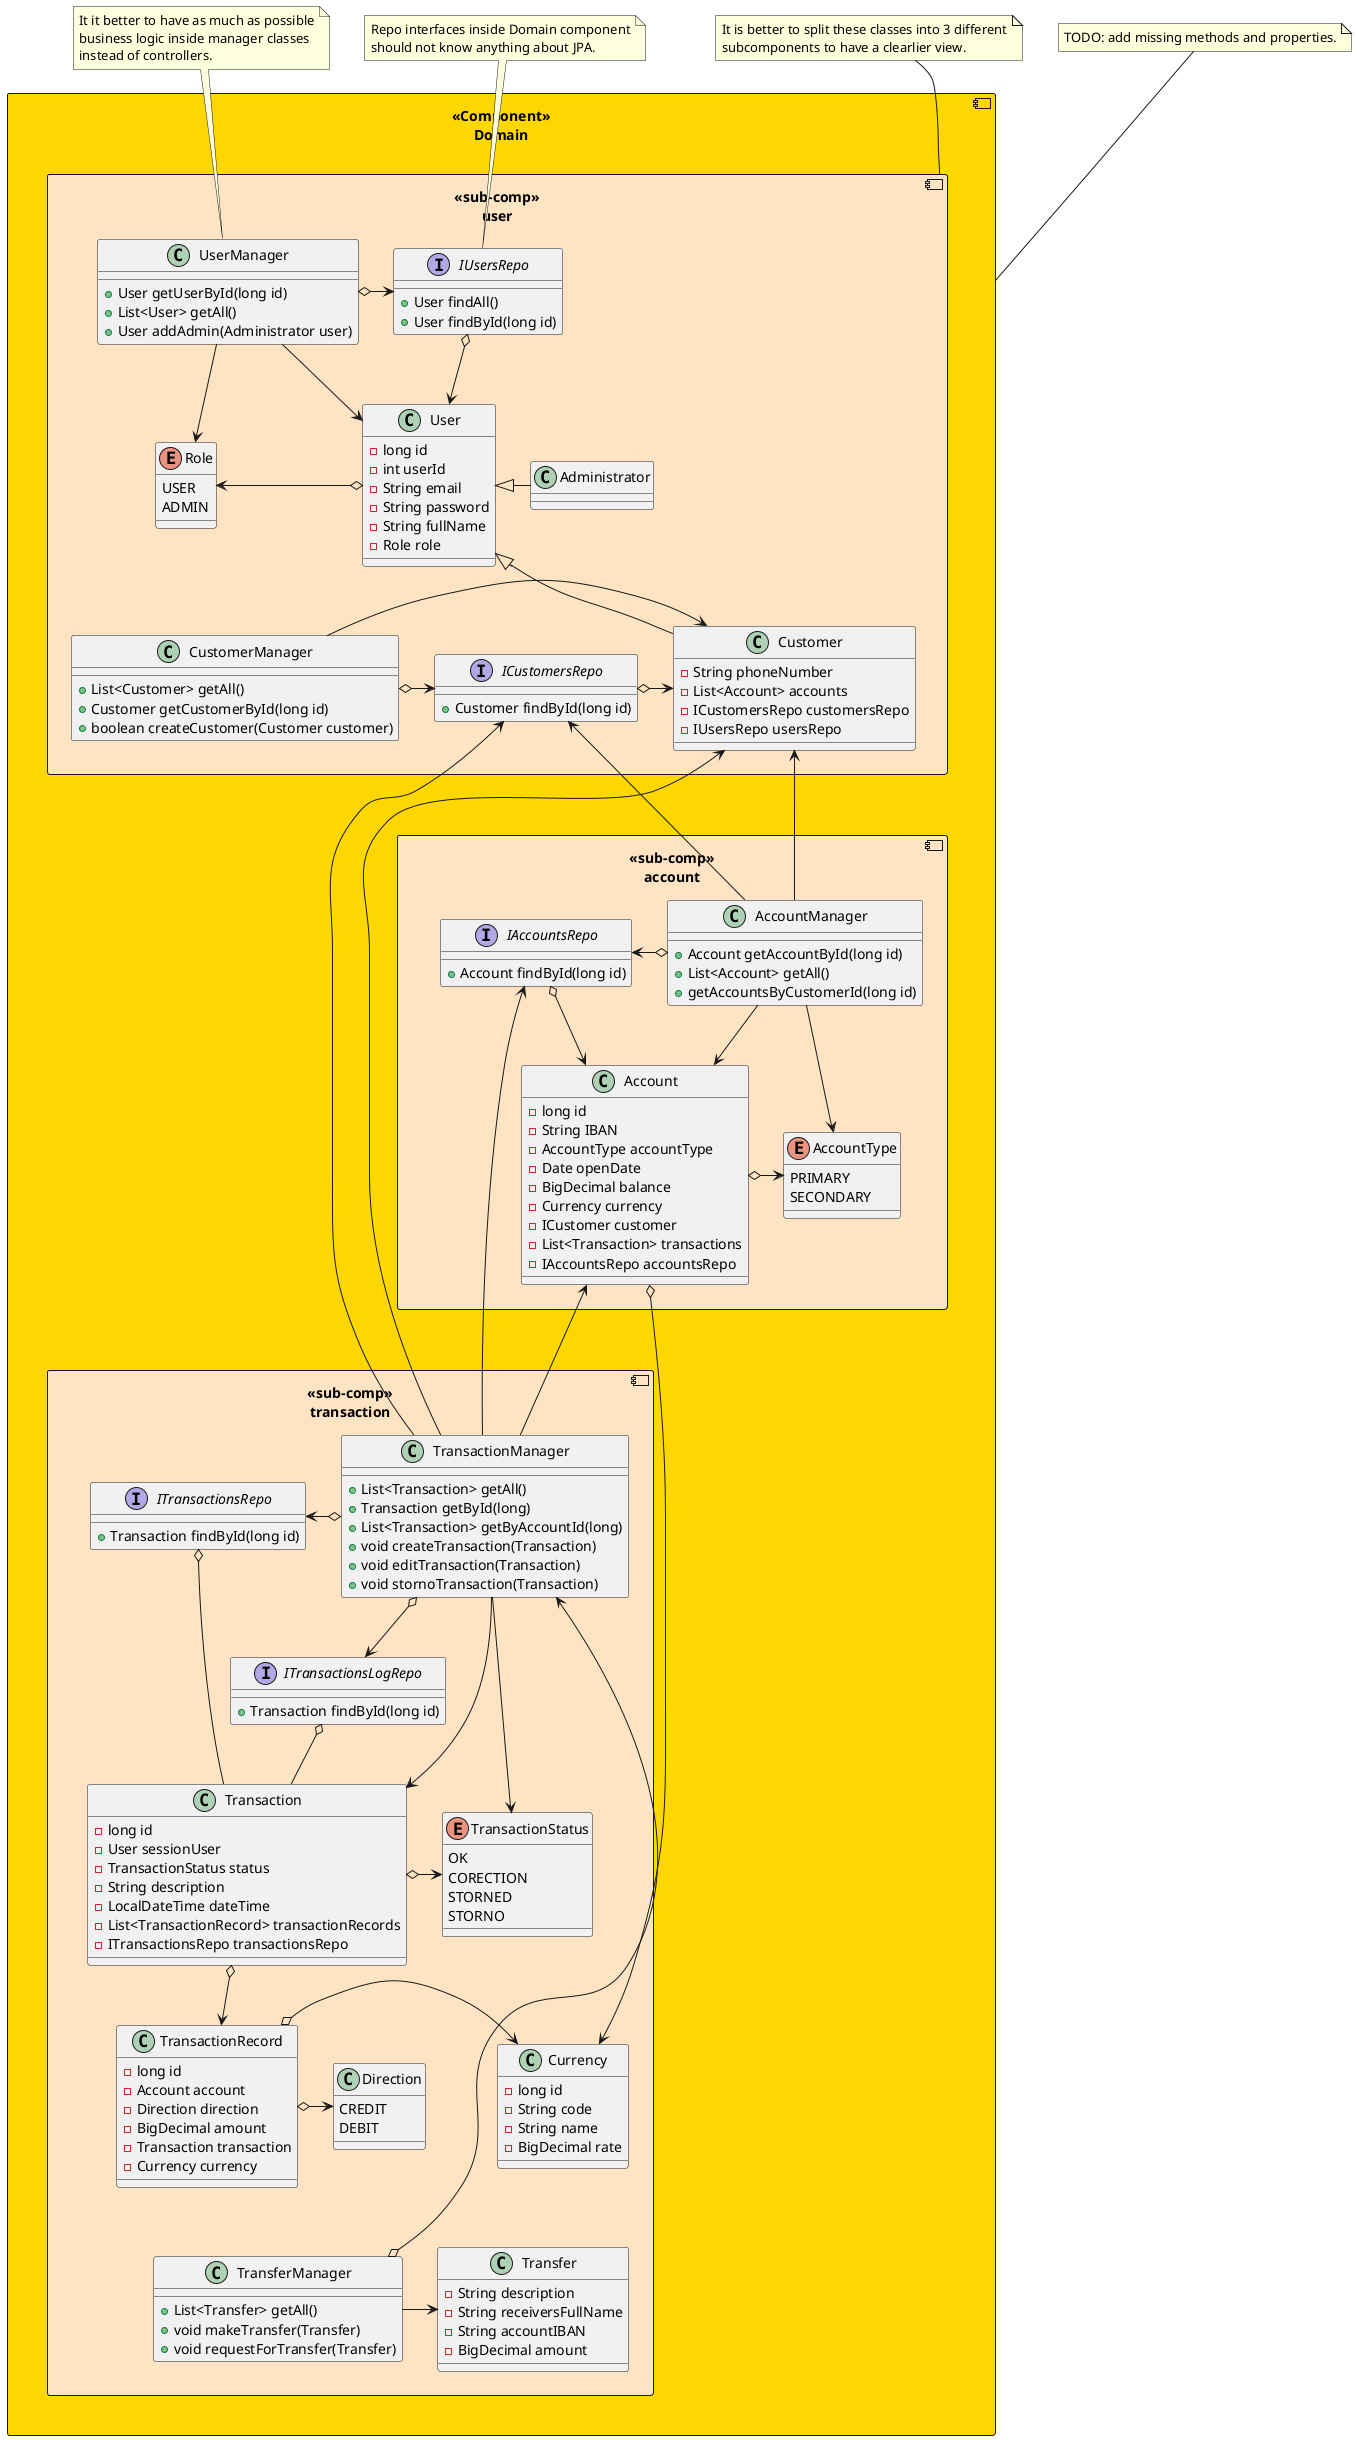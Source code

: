 @startuml ClassDomain

skinparam class {
    BackgroundColor<<Repository>> SkyBlue
    BorderColor<<Repository>> Navy
    BackgroundColor<<Access>> Snow
    BorderColor<<Access>> Plum
    BackgroundColor<<Integration>> SandyBrown
    BorderColor<<Integration>> Tomato
    BackgroundColor<<Domain>> Gold
    BorderColor<<Domain>> Red
}

component "<<Component>>\nDomain" as domain #Gold {
    
    component "<<sub-comp>>\nuser" as user #Bisque {
        class UserManager {
            + User getUserById(long id)
            + List<User> getAll()
            + User addAdmin(Administrator user)
        }

        interface IUsersRepo {
            + User findAll()
            + User findById(long id)
        }

        class User {
            - long id
            - int userId
            - String email
            - String password
            - String fullName
            - Role role
        }

        class Administrator {

        }

        enum Role {
            USER
            ADMIN
        }

        class CustomerManager {
            + List<Customer> getAll()
            + Customer getCustomerById(long id)
            + boolean createCustomer(Customer customer)
        }

        interface ICustomersRepo {
            + Customer findById(long id)
        }

        class Customer {
            - String phoneNumber
            - List<Account> accounts
            - ICustomersRepo customersRepo
            - IUsersRepo usersRepo
        }

        UserManager ---[hidden]> CustomerManager

        UserManager o-> IUsersRepo
        UserManager --> User
        UserManager --> Role
        User o-> Role

        CustomerManager o-> ICustomersRepo
        CustomerManager -> Customer

        User <|-- Customer
        User <|- Administrator

        IUsersRepo o--> User
        ICustomersRepo o-> Customer

    }

    component "<<sub-comp>>\naccount" as account #Bisque {
        class AccountManager {
            + Account getAccountById(long id)
            + List<Account> getAll()
            + getAccountsByCustomerId(long id)
        }

        interface IAccountsRepo {
            + Account findById(long id)
        }

        class Account {
            - long id
            - String IBAN
            - AccountType accountType
            - Date openDate
            - BigDecimal balance
            - Currency currency
            - ICustomer customer
            - List<Transaction> transactions
            - IAccountsRepo accountsRepo
        }

        enum AccountType {
            PRIMARY
            SECONDARY
        }

        AccountManager o-> IAccountsRepo
        AccountManager --> Account
        AccountManager --> AccountType

        IAccountsRepo o--> Account
        Account o-> AccountType
    }

    ICustomersRepo <-- AccountManager
    Customer <-- AccountManager

    component "<<sub-comp>>\ntransaction" as transaction #Bisque {
        class TransactionManager {
            + List<Transaction> getAll()
            + Transaction getById(long)
            + List<Transaction> getByAccountId(long)
            + void createTransaction(Transaction)
            + void editTransaction(Transaction)
            + void stornoTransaction(Transaction)
        }

        interface ITransactionsRepo {
            + Transaction findById(long id)
        }

        interface ITransactionsLogRepo {
            + Transaction findById(long id)
        }

        class Transaction {
            - long id
            - User sessionUser
            - TransactionStatus status
            - String description
            - LocalDateTime dateTime
            - List<TransactionRecord> transactionRecords
            - ITransactionsRepo transactionsRepo
        }

        enum TransactionStatus {
            OK
            CORECTION
            STORNED
            STORNO
        }

        class TransactionRecord {
            - long id
            - Account account
            - Direction direction
            - BigDecimal amount
            - Transaction transaction
            - Currency currency
        }

        class Direction {
            CREDIT
            DEBIT
        }

        class TransferManager {
            + List<Transfer> getAll()
            + void makeTransfer(Transfer)
            + void requestForTransfer(Transfer)
        }

        class Transfer {
            - String description
            - String receiversFullName
            - String accountIBAN
            - BigDecimal amount
        }

        class Currency {
            - long id
            - String code
            - String name
            - BigDecimal rate
        }


        TransactionManager -----[hidden]> TransferManager

        TransactionManager o-> ITransactionsRepo
        TransactionManager o--> ITransactionsLogRepo
        TransactionManager ---> Transaction
        TransactionManager ---> TransactionStatus
        ITransactionsRepo o--- Transaction
        ITransactionsLogRepo o-- Transaction
        Transaction o-> TransactionStatus

        Transaction o--> TransactionRecord
        TransactionRecord o-> Direction
        Currency <-o TransactionRecord

        TransferManager -> Transfer
        TransactionManager <-----o TransferManager
    }

    IAccountsRepo <---- TransactionManager
    Account <--- TransactionManager
    ICustomersRepo <------ TransactionManager
    Customer <------ TransactionManager
    Account o------> Currency
}

user -----[hidden]> account
account ----[hidden]> transaction

note as note1
    TODO: add missing methods and properties.
end note

note as note2
    It is better to split these classes into 3 different
    subcomponents to have a clearlier view.
end note

note as note3
    Repo interfaces inside Domain component
    should not know anything about JPA.
end note

note as note4
    It it better to have as much as possible
    business logic inside manager classes
    instead of controllers.
end note

domain -up- note1
user -up- note2
IUsersRepo -up- note3
UserManager -up- note4

@enduml